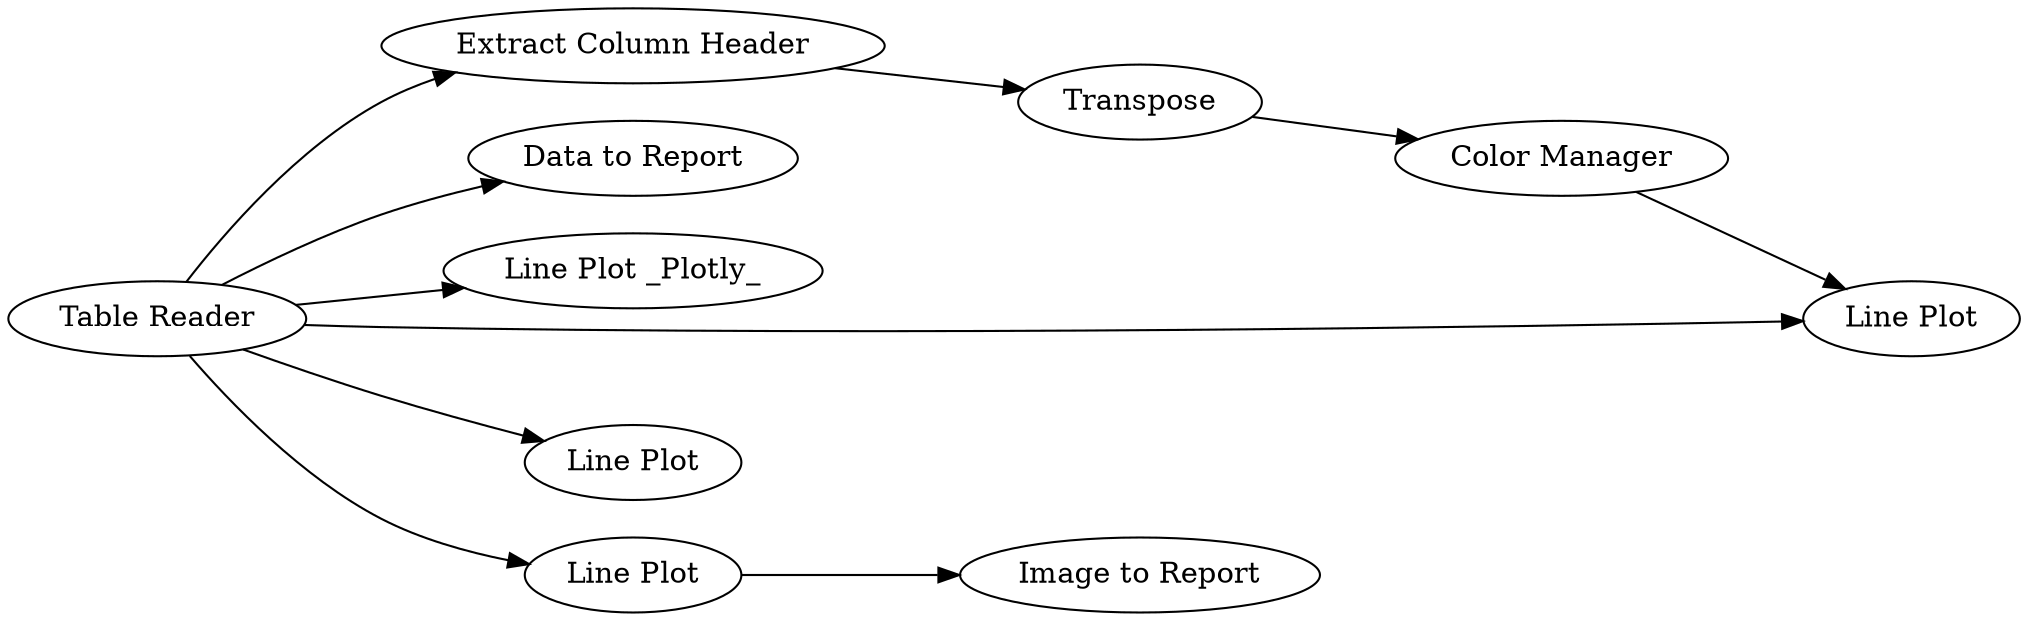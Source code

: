 digraph {
	"4394973134779894985_18" [label="Extract Column Header"]
	"4394973134779894985_153" [label="Data to Report"]
	"4394973134779894985_151" [label="Line Plot _Plotly_"]
	"4394973134779894985_148" [label="Line Plot"]
	"4394973134779894985_19" [label=Transpose]
	"4394973134779894985_152" [label="Table Reader"]
	"4394973134779894985_149" [label="Line Plot"]
	"4394973134779894985_150" [label="Line Plot"]
	"4394973134779894985_154" [label="Image to Report"]
	"4394973134779894985_20" [label="Color Manager"]
	"4394973134779894985_152" -> "4394973134779894985_18"
	"4394973134779894985_152" -> "4394973134779894985_148"
	"4394973134779894985_152" -> "4394973134779894985_153"
	"4394973134779894985_152" -> "4394973134779894985_151"
	"4394973134779894985_152" -> "4394973134779894985_149"
	"4394973134779894985_19" -> "4394973134779894985_20"
	"4394973134779894985_152" -> "4394973134779894985_150"
	"4394973134779894985_150" -> "4394973134779894985_154"
	"4394973134779894985_20" -> "4394973134779894985_148"
	"4394973134779894985_18" -> "4394973134779894985_19"
	rankdir=LR
}
